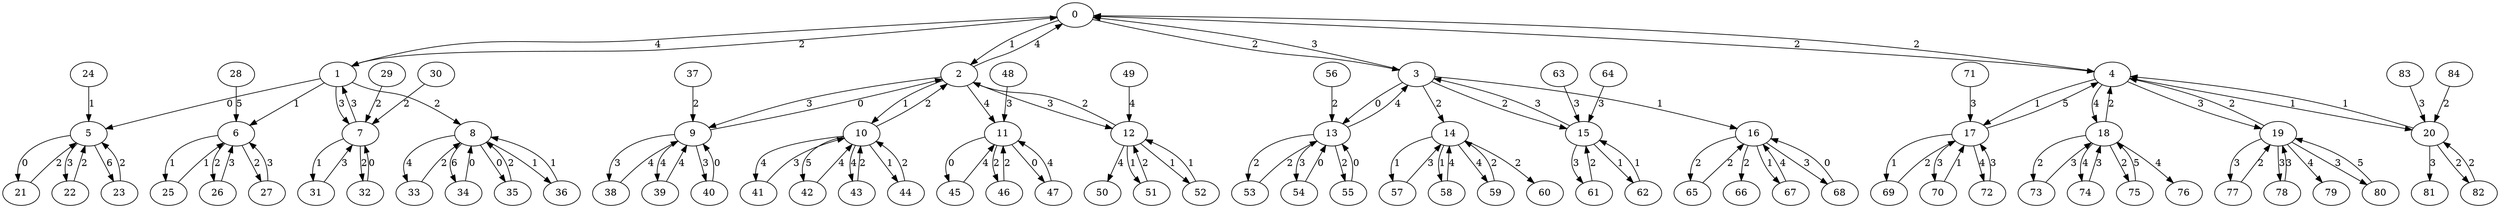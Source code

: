 strict digraph "" {
	0 -> 1	[label=4];
	0 -> 2	[label=1];
	0 -> 3	[label=2];
	0 -> 4	[label=2];
	1 -> 0	[label=2];
	1 -> 5	[label=0];
	1 -> 6	[label=1];
	1 -> 7	[label=3];
	1 -> 8	[label=2];
	2 -> 0	[label=4];
	2 -> 9	[label=3];
	2 -> 10	[label=1];
	2 -> 11	[label=4];
	2 -> 12	[label=3];
	3 -> 0	[label=3];
	3 -> 13	[label=0];
	3 -> 14	[label=2];
	3 -> 15	[label=2];
	3 -> 16	[label=1];
	4 -> 0	[label=2];
	4 -> 17	[label=1];
	4 -> 18	[label=4];
	4 -> 19	[label=3];
	4 -> 20	[label=1];
	5 -> 21	[label=0];
	5 -> 22	[label=3];
	5 -> 23	[label=6];
	6 -> 25	[label=1];
	6 -> 26	[label=2];
	6 -> 27	[label=2];
	7 -> 1	[label=3];
	7 -> 31	[label=1];
	7 -> 32	[label=2];
	8 -> 33	[label=4];
	8 -> 34	[label=6];
	8 -> 35	[label=0];
	8 -> 36	[label=1];
	9 -> 2	[label=0];
	9 -> 38	[label=3];
	9 -> 39	[label=4];
	9 -> 40	[label=3];
	10 -> 2	[label=2];
	10 -> 41	[label=4];
	10 -> 42	[label=5];
	10 -> 43	[label=4];
	10 -> 44	[label=1];
	11 -> 45	[label=0];
	11 -> 46	[label=2];
	11 -> 47	[label=0];
	12 -> 2	[label=2];
	12 -> 50	[label=4];
	12 -> 51	[label=1];
	12 -> 52	[label=1];
	13 -> 3	[label=4];
	13 -> 53	[label=2];
	13 -> 54	[label=3];
	13 -> 55	[label=2];
	14 -> 57	[label=1];
	14 -> 58	[label=1];
	14 -> 59	[label=4];
	14 -> 60	[label=2];
	15 -> 3	[label=3];
	15 -> 61	[label=3];
	15 -> 62	[label=1];
	16 -> 65	[label=2];
	16 -> 66	[label=2];
	16 -> 67	[label=1];
	16 -> 68	[label=3];
	17 -> 4	[label=5];
	17 -> 69	[label=1];
	17 -> 70	[label=3];
	17 -> 72	[label=4];
	18 -> 4	[label=2];
	18 -> 73	[label=2];
	18 -> 74	[label=4];
	18 -> 75	[label=2];
	18 -> 76	[label=4];
	19 -> 4	[label=2];
	19 -> 77	[label=3];
	19 -> 78	[label=3];
	19 -> 79	[label=4];
	19 -> 80	[label=3];
	20 -> 4	[label=1];
	20 -> 81	[label=3];
	20 -> 82	[label=2];
	21 -> 5	[label=2];
	22 -> 5	[label=2];
	23 -> 5	[label=2];
	24 -> 5	[label=1];
	25 -> 6	[label=1];
	26 -> 6	[label=3];
	27 -> 6	[label=3];
	28 -> 6	[label=5];
	29 -> 7	[label=2];
	30 -> 7	[label=2];
	31 -> 7	[label=3];
	32 -> 7	[label=0];
	33 -> 8	[label=2];
	34 -> 8	[label=0];
	35 -> 8	[label=2];
	36 -> 8	[label=1];
	37 -> 9	[label=2];
	38 -> 9	[label=4];
	39 -> 9	[label=4];
	40 -> 9	[label=0];
	41 -> 10	[label=3];
	42 -> 10	[label=4];
	43 -> 10	[label=2];
	44 -> 10	[label=2];
	45 -> 11	[label=4];
	46 -> 11	[label=2];
	47 -> 11	[label=4];
	48 -> 11	[label=3];
	49 -> 12	[label=4];
	51 -> 12	[label=2];
	52 -> 12	[label=1];
	53 -> 13	[label=2];
	54 -> 13	[label=0];
	55 -> 13	[label=0];
	56 -> 13	[label=2];
	57 -> 14	[label=3];
	58 -> 14	[label=4];
	59 -> 14	[label=2];
	61 -> 15	[label=2];
	62 -> 15	[label=1];
	63 -> 15	[label=3];
	64 -> 15	[label=3];
	65 -> 16	[label=2];
	67 -> 16	[label=4];
	68 -> 16	[label=0];
	69 -> 17	[label=2];
	70 -> 17	[label=1];
	71 -> 17	[label=3];
	72 -> 17	[label=3];
	73 -> 18	[label=3];
	74 -> 18	[label=3];
	75 -> 18	[label=5];
	77 -> 19	[label=2];
	78 -> 19	[label=3];
	80 -> 19	[label=5];
	82 -> 20	[label=2];
	83 -> 20	[label=3];
	84 -> 20	[label=2];
}
